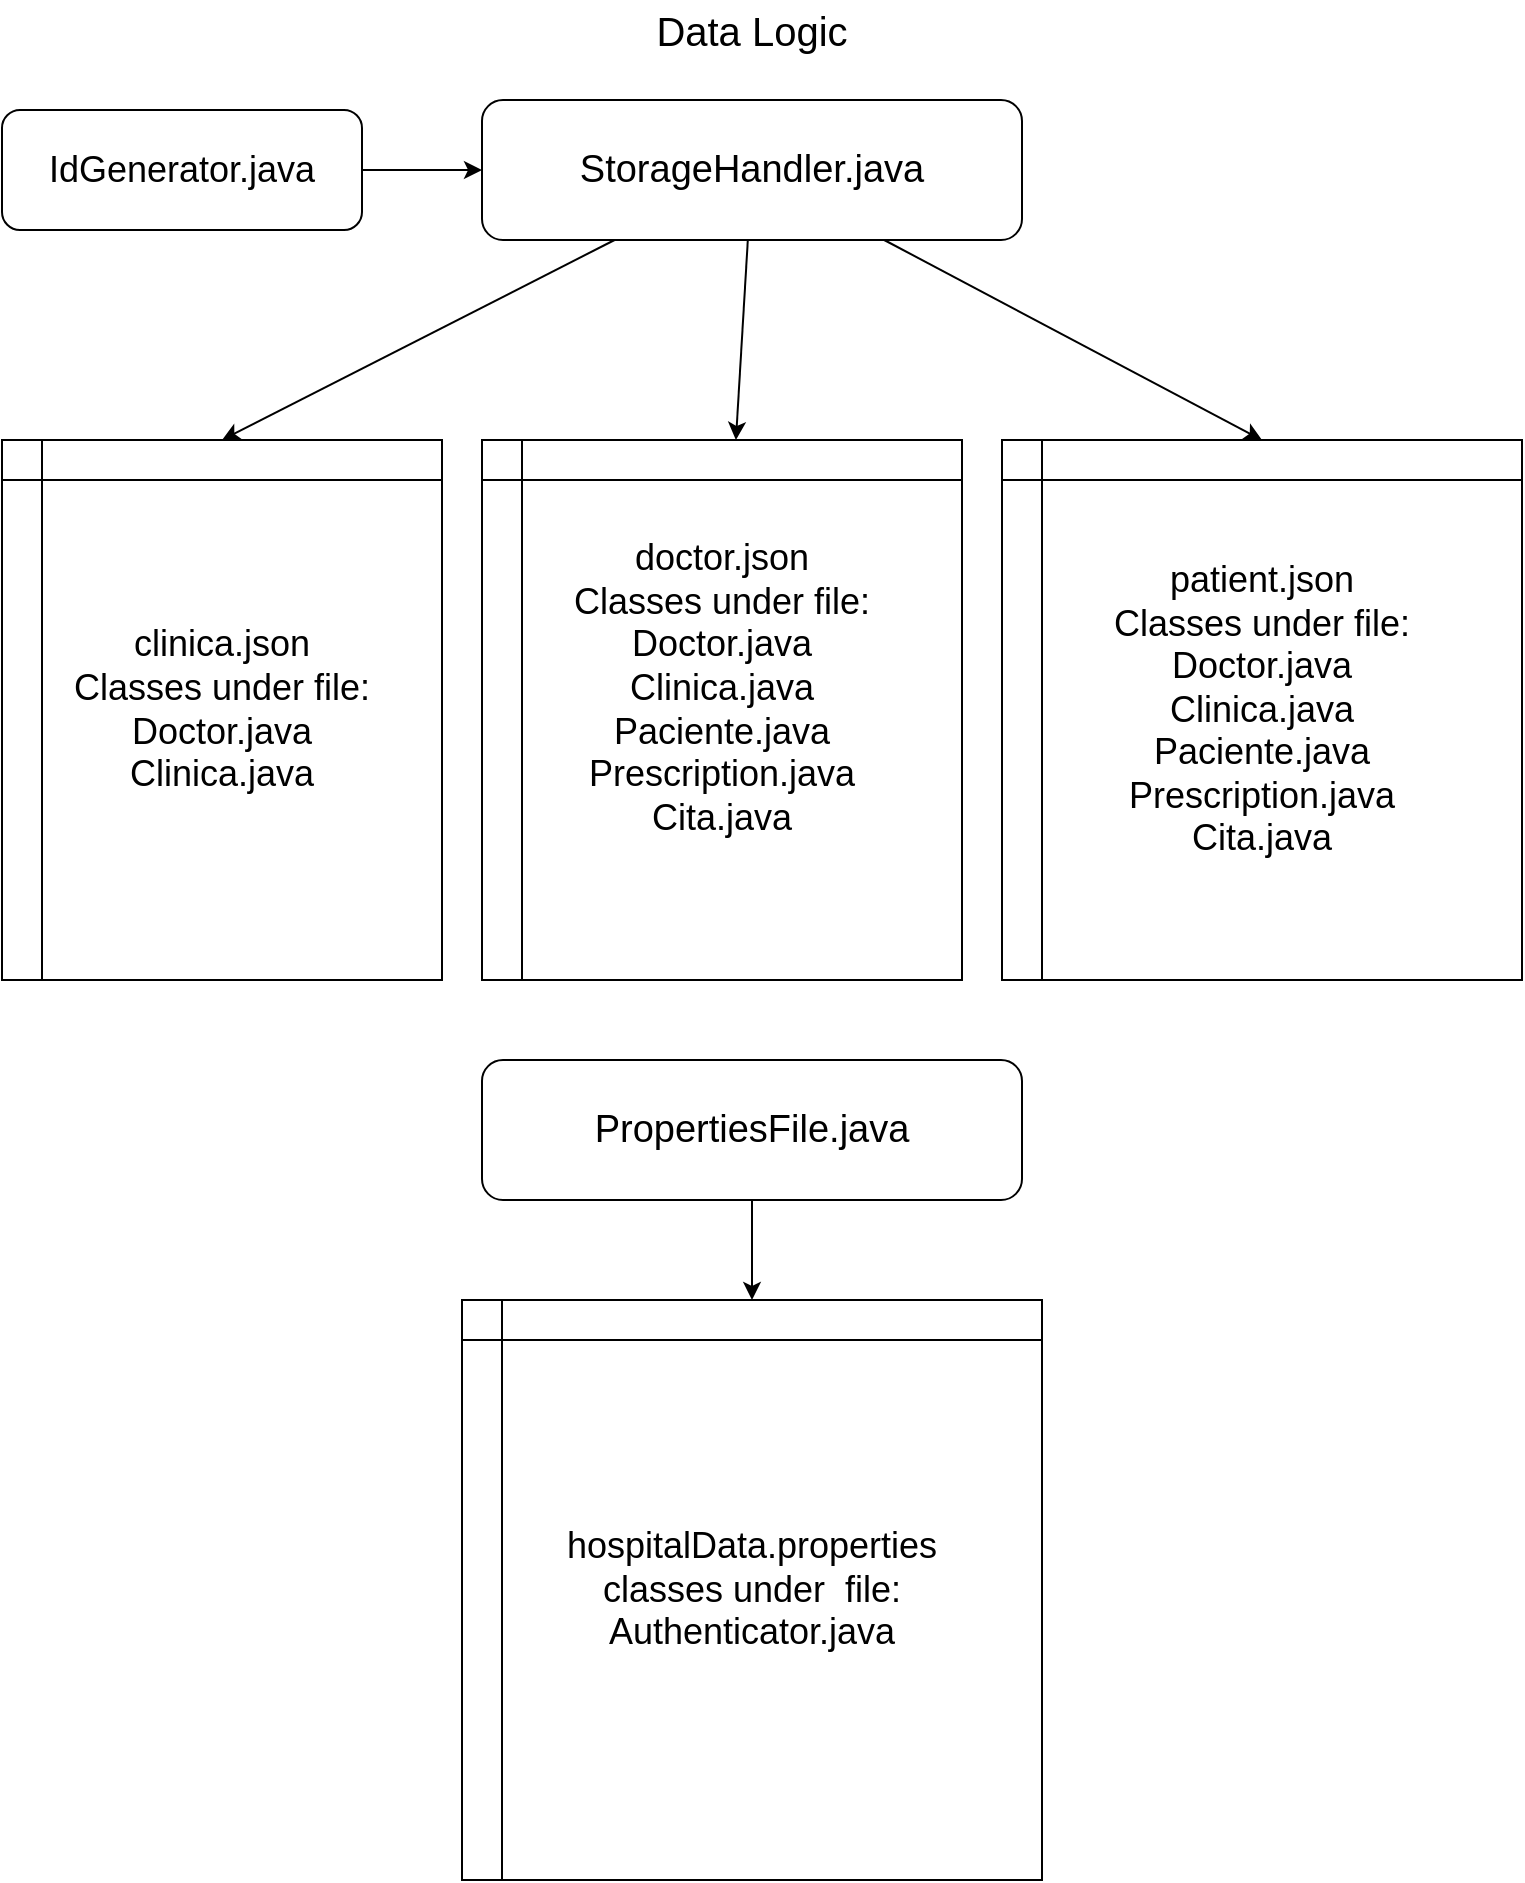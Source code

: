 <mxfile>
    <diagram id="fCcnVoU8M53AGwcdCWrW" name="Page-1">
        <mxGraphModel dx="1580" dy="753" grid="1" gridSize="10" guides="1" tooltips="1" connect="1" arrows="1" fold="1" page="1" pageScale="1" pageWidth="850" pageHeight="1100" math="0" shadow="0">
            <root>
                <mxCell id="0"/>
                <mxCell id="1" parent="0"/>
                <mxCell id="2" value="Data Logic" style="text;html=1;strokeColor=none;fillColor=none;align=center;verticalAlign=middle;whiteSpace=wrap;rounded=0;fontSize=20;" vertex="1" parent="1">
                    <mxGeometry x="220" y="10" width="350" height="30" as="geometry"/>
                </mxCell>
                <mxCell id="3" value="&lt;span style=&quot;font-size: 18px;&quot;&gt;doctor.json&lt;br&gt;Classes under file:&lt;br&gt;Doctor.java&lt;br&gt;Clinica.java&lt;br&gt;Paciente.java&lt;br&gt;Prescription.java&lt;br&gt;Cita.java&lt;br&gt;&lt;br&gt;&lt;/span&gt;" style="shape=internalStorage;whiteSpace=wrap;html=1;backgroundOutline=1;" vertex="1" parent="1">
                    <mxGeometry x="260" y="230" width="240" height="270" as="geometry"/>
                </mxCell>
                <mxCell id="7" value="&lt;span style=&quot;font-size: 18px;&quot;&gt;patient.json&lt;br&gt;Classes under file:&lt;br&gt;&lt;/span&gt;&lt;span style=&quot;font-size: 18px;&quot;&gt;Doctor.java&lt;/span&gt;&lt;br style=&quot;font-size: 18px;&quot;&gt;&lt;span style=&quot;font-size: 18px;&quot;&gt;Clinica.java&lt;/span&gt;&lt;br style=&quot;font-size: 18px;&quot;&gt;&lt;span style=&quot;font-size: 18px;&quot;&gt;Paciente.java&lt;/span&gt;&lt;br style=&quot;font-size: 18px;&quot;&gt;&lt;span style=&quot;font-size: 18px;&quot;&gt;Prescription.java&lt;/span&gt;&lt;br style=&quot;font-size: 18px;&quot;&gt;&lt;span style=&quot;font-size: 18px;&quot;&gt;Cita.java&lt;/span&gt;&lt;span style=&quot;font-size: 18px;&quot;&gt;&lt;br&gt;&lt;/span&gt;" style="shape=internalStorage;whiteSpace=wrap;html=1;backgroundOutline=1;" vertex="1" parent="1">
                    <mxGeometry x="520" y="230" width="260" height="270" as="geometry"/>
                </mxCell>
                <mxCell id="8" value="&lt;span style=&quot;font-size: 18px;&quot;&gt;clinica.json&lt;br&gt;Classes under file:&lt;br&gt;Doctor.java&lt;br&gt;Clinica.java&lt;br&gt;&lt;/span&gt;" style="shape=internalStorage;whiteSpace=wrap;html=1;backgroundOutline=1;" vertex="1" parent="1">
                    <mxGeometry x="20" y="230" width="220" height="270" as="geometry"/>
                </mxCell>
                <mxCell id="10" style="edgeStyle=none;html=1;entryX=0.5;entryY=0;entryDx=0;entryDy=0;fontSize=18;" edge="1" parent="1" source="9" target="8">
                    <mxGeometry relative="1" as="geometry"/>
                </mxCell>
                <mxCell id="11" style="edgeStyle=none;html=1;entryX=0.529;entryY=0;entryDx=0;entryDy=0;entryPerimeter=0;fontSize=18;" edge="1" parent="1" source="9" target="3">
                    <mxGeometry relative="1" as="geometry"/>
                </mxCell>
                <mxCell id="12" style="edgeStyle=none;html=1;entryX=0.5;entryY=0;entryDx=0;entryDy=0;fontSize=18;" edge="1" parent="1" source="9" target="7">
                    <mxGeometry relative="1" as="geometry"/>
                </mxCell>
                <mxCell id="9" value="&lt;span style=&quot;font-size: 19px;&quot;&gt;StorageHandler.java&lt;/span&gt;" style="rounded=1;whiteSpace=wrap;html=1;fontSize=18;" vertex="1" parent="1">
                    <mxGeometry x="260" y="60" width="270" height="70" as="geometry"/>
                </mxCell>
                <mxCell id="26" style="edgeStyle=none;html=1;entryX=0;entryY=0.5;entryDx=0;entryDy=0;fontSize=18;" edge="1" parent="1" source="25" target="9">
                    <mxGeometry relative="1" as="geometry"/>
                </mxCell>
                <mxCell id="25" value="IdGenerator.java" style="rounded=1;whiteSpace=wrap;html=1;fontSize=18;" vertex="1" parent="1">
                    <mxGeometry x="20" y="65" width="180" height="60" as="geometry"/>
                </mxCell>
                <mxCell id="29" style="edgeStyle=none;html=1;entryX=0.5;entryY=0;entryDx=0;entryDy=0;fontSize=18;" edge="1" parent="1" source="27" target="28">
                    <mxGeometry relative="1" as="geometry"/>
                </mxCell>
                <mxCell id="27" value="&lt;span style=&quot;font-size: 19px;&quot;&gt;PropertiesFile.java&lt;/span&gt;" style="rounded=1;whiteSpace=wrap;html=1;fontSize=18;" vertex="1" parent="1">
                    <mxGeometry x="260" y="540" width="270" height="70" as="geometry"/>
                </mxCell>
                <mxCell id="28" value="hospitalData.properties&lt;br&gt;classes under&amp;nbsp; file:&lt;br&gt;Authenticator.java" style="shape=internalStorage;whiteSpace=wrap;html=1;backgroundOutline=1;fontSize=18;" vertex="1" parent="1">
                    <mxGeometry x="250" y="660" width="290" height="290" as="geometry"/>
                </mxCell>
            </root>
        </mxGraphModel>
    </diagram>
</mxfile>